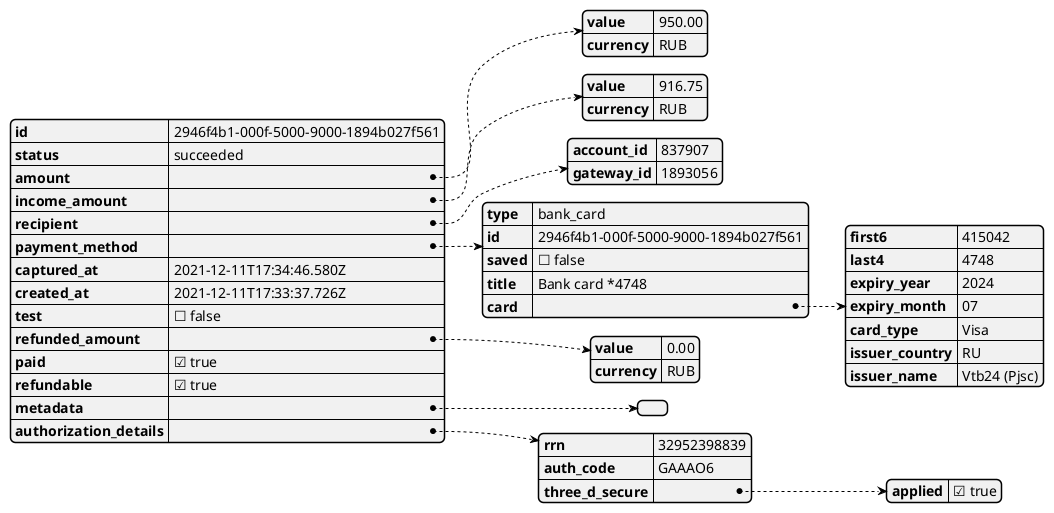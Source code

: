 @startjson
{
  "id" : "2946f4b1-000f-5000-9000-1894b027f561",
  "status" : "succeeded",
  "amount" : {
    "value" : "950.00",
    "currency" : "RUB"
  },
  "income_amount" : {
    "value" : "916.75",
    "currency" : "RUB"
  },
  "recipient" : {
    "account_id" : "837907",
    "gateway_id" : "1893056"
  },
  "payment_method" : {
    "type" : "bank_card",
    "id" : "2946f4b1-000f-5000-9000-1894b027f561",
    "saved" : false,
    "title" : "Bank card *4748",
    "card" : {
      "first6" : "415042",
      "last4" : "4748",
      "expiry_year" : "2024",
      "expiry_month" : "07",
      "card_type" : "Visa",
      "issuer_country" : "RU",
      "issuer_name" : "Vtb24 (Pjsc)"
    }
  },
  "captured_at" : "2021-12-11T17:34:46.580Z",
  "created_at" : "2021-12-11T17:33:37.726Z",
  "test" : false,
  "refunded_amount" : {
    "value" : "0.00",
    "currency" : "RUB"
  },
  "paid" : true,
  "refundable" : true,
  "metadata" : { },
  "authorization_details" : {
    "rrn" : "32952398839",
    "auth_code" : "GAAAO6",
    "three_d_secure" : {
      "applied" : true
    }
  }
}
@endjson